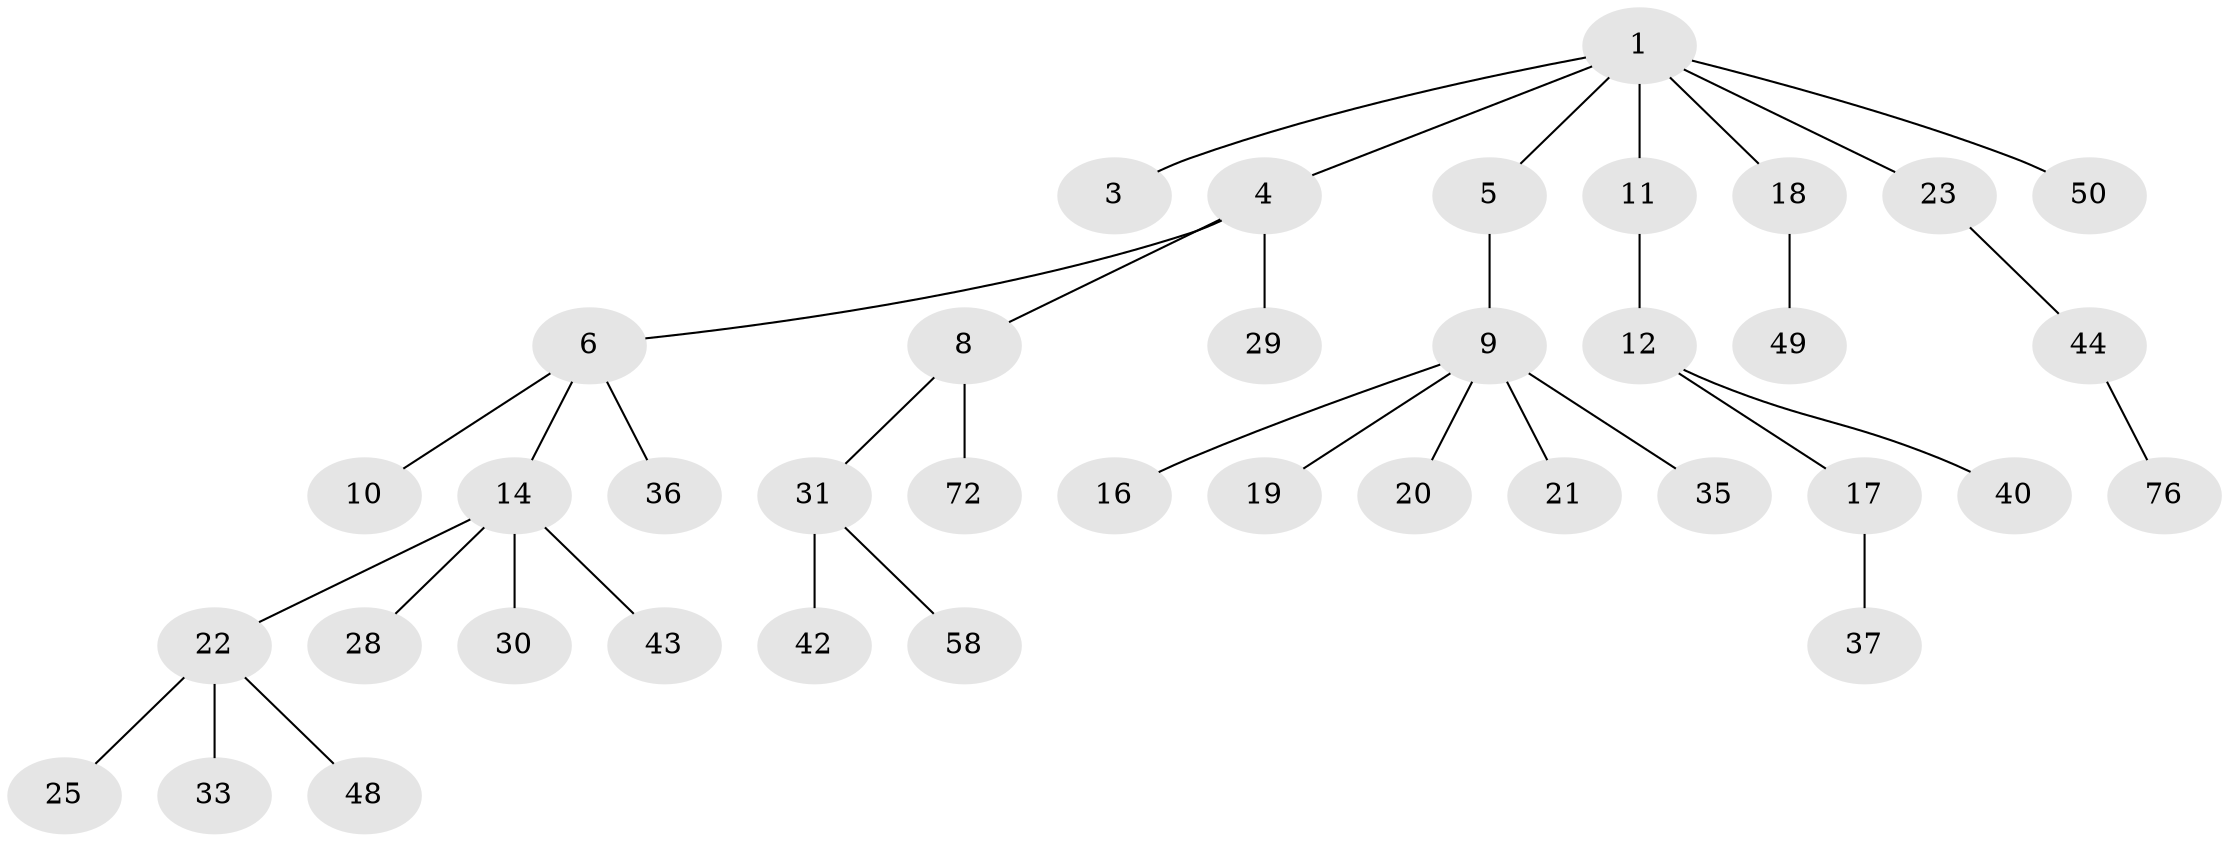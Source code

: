 // original degree distribution, {5: 0.06578947368421052, 4: 0.06578947368421052, 2: 0.13157894736842105, 3: 0.15789473684210525, 6: 0.013157894736842105, 1: 0.5657894736842105}
// Generated by graph-tools (version 1.1) at 2025/19/03/04/25 18:19:17]
// undirected, 38 vertices, 37 edges
graph export_dot {
graph [start="1"]
  node [color=gray90,style=filled];
  1 [super="+2+7"];
  3 [super="+75"];
  4 [super="+67"];
  5 [super="+61+73+13"];
  6;
  8;
  9 [super="+26"];
  10 [super="+27"];
  11 [super="+46"];
  12;
  14 [super="+41+34+15"];
  16;
  17;
  18 [super="+24+63+51"];
  19 [super="+69+57"];
  20;
  21 [super="+65+45"];
  22;
  23 [super="+66"];
  25 [super="+70+32"];
  28 [super="+38"];
  29 [super="+47"];
  30 [super="+56+39"];
  31 [super="+52"];
  33;
  35 [super="+71"];
  36;
  37;
  40 [super="+59"];
  42;
  43;
  44;
  48;
  49;
  50;
  58;
  72;
  76;
  1 -- 4;
  1 -- 5;
  1 -- 18;
  1 -- 3;
  1 -- 50;
  1 -- 11;
  1 -- 23;
  4 -- 6;
  4 -- 8;
  4 -- 29;
  5 -- 9;
  6 -- 10;
  6 -- 14;
  6 -- 36;
  8 -- 31;
  8 -- 72;
  9 -- 16;
  9 -- 19;
  9 -- 20;
  9 -- 21;
  9 -- 35;
  11 -- 12;
  12 -- 17;
  12 -- 40;
  14 -- 22;
  14 -- 30;
  14 -- 43;
  14 -- 28;
  17 -- 37;
  18 -- 49;
  22 -- 25;
  22 -- 33;
  22 -- 48;
  23 -- 44;
  31 -- 42;
  31 -- 58;
  44 -- 76;
}
